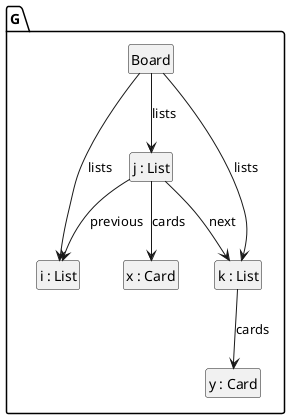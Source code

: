 @startuml
skinparam shadowing false
hide members
hide circle
class "G.Board"
class "G.i : List"
class "G.j : List"
class "G.x : Card"
class "G.k : List"
class "G.y : Card"
"G.Board"-->"G.i : List" : "lists"
"G.Board"-->"G.j : List" : "lists"
"G.Board"-->"G.k : List" : "lists"
"G.j : List"-->"G.k : List" : "next"
"G.j : List"-->"G.x : Card" : "cards"
"G.j : List"-->"G.i : List" : "previous"
"G.k : List"-->"G.y : Card" : "cards"
@enduml

